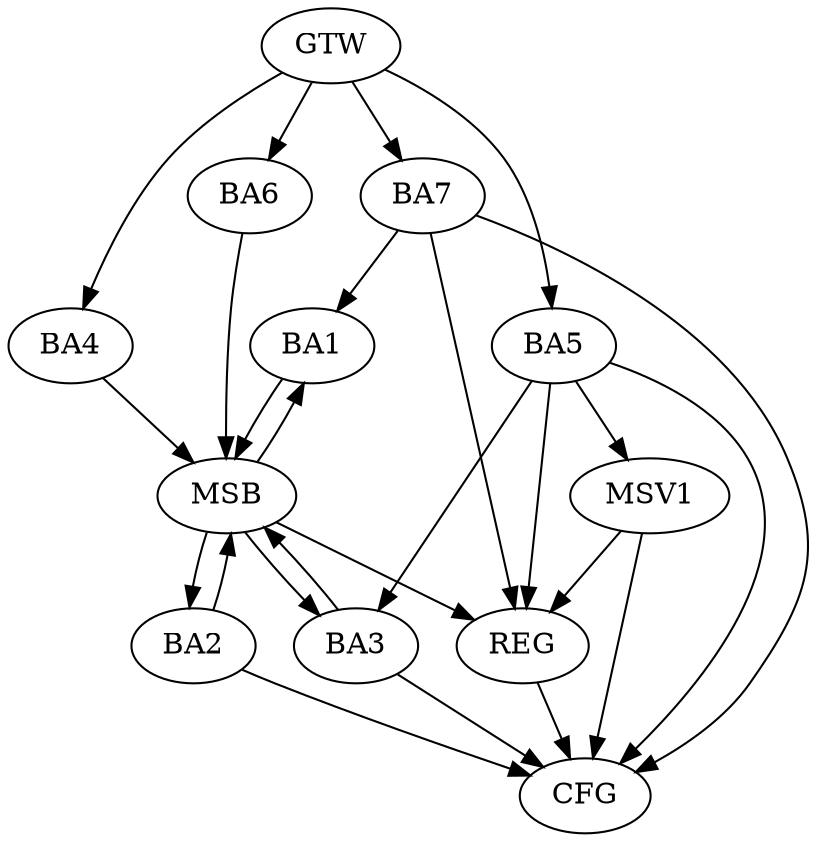 strict digraph G {
  BA1 [ label="BA1" ];
  BA2 [ label="BA2" ];
  BA3 [ label="BA3" ];
  BA4 [ label="BA4" ];
  BA5 [ label="BA5" ];
  BA6 [ label="BA6" ];
  BA7 [ label="BA7" ];
  GTW [ label="GTW" ];
  REG [ label="REG" ];
  MSB [ label="MSB" ];
  CFG [ label="CFG" ];
  MSV1 [ label="MSV1" ];
  BA5 -> BA3;
  BA7 -> BA1;
  GTW -> BA4;
  GTW -> BA5;
  GTW -> BA6;
  GTW -> BA7;
  BA5 -> REG;
  BA7 -> REG;
  BA1 -> MSB;
  MSB -> BA2;
  MSB -> REG;
  BA2 -> MSB;
  MSB -> BA1;
  BA3 -> MSB;
  BA4 -> MSB;
  MSB -> BA3;
  BA6 -> MSB;
  BA5 -> CFG;
  BA7 -> CFG;
  BA2 -> CFG;
  BA3 -> CFG;
  REG -> CFG;
  BA5 -> MSV1;
  MSV1 -> REG;
  MSV1 -> CFG;
}
